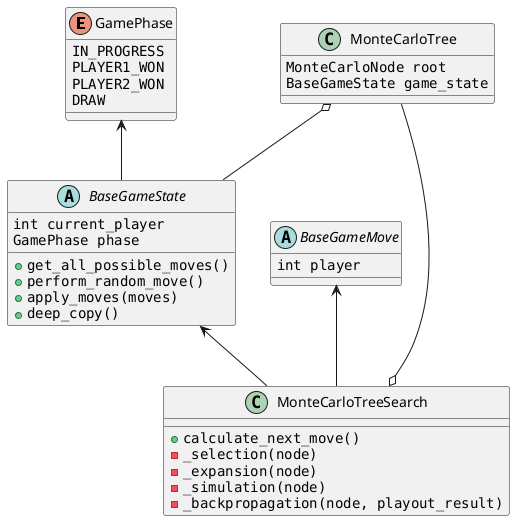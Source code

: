 @startuml
enum GamePhase {
    ""IN_PROGRESS""
    ""PLAYER1_WON""
    ""PLAYER2_WON""
    ""DRAW""
}


class MonteCarloTreeSearch {
    {method} + ""calculate_next_move()""
    {method} - ""_selection(node)""
    {method} - ""_expansion(node)""
    {method} - ""_simulation(node)""
    {method} - ""_backpropagation(node, playout_result)""
}

abstract class BaseGameMove {
    {field} ""int player""
}

abstract class BaseGameState {
    {field} ""int current_player""
    {field} ""GamePhase phase""
    {method} + ""get_all_possible_moves()""
    {method} + ""perform_random_move()""
    {method} + ""apply_moves(moves)""
    {method} + ""deep_copy()""
}

class MonteCarloTree {
    {field} ""MonteCarloNode root""
    {field} ""BaseGameState game_state""
}


MonteCarloTree o-- BaseGameState
MonteCarloTree --o MonteCarloTreeSearch 

BaseGameState <-- MonteCarloTreeSearch
GamePhase <-- BaseGameState
BaseGameMove <-- MonteCarloTreeSearch
@enduml
